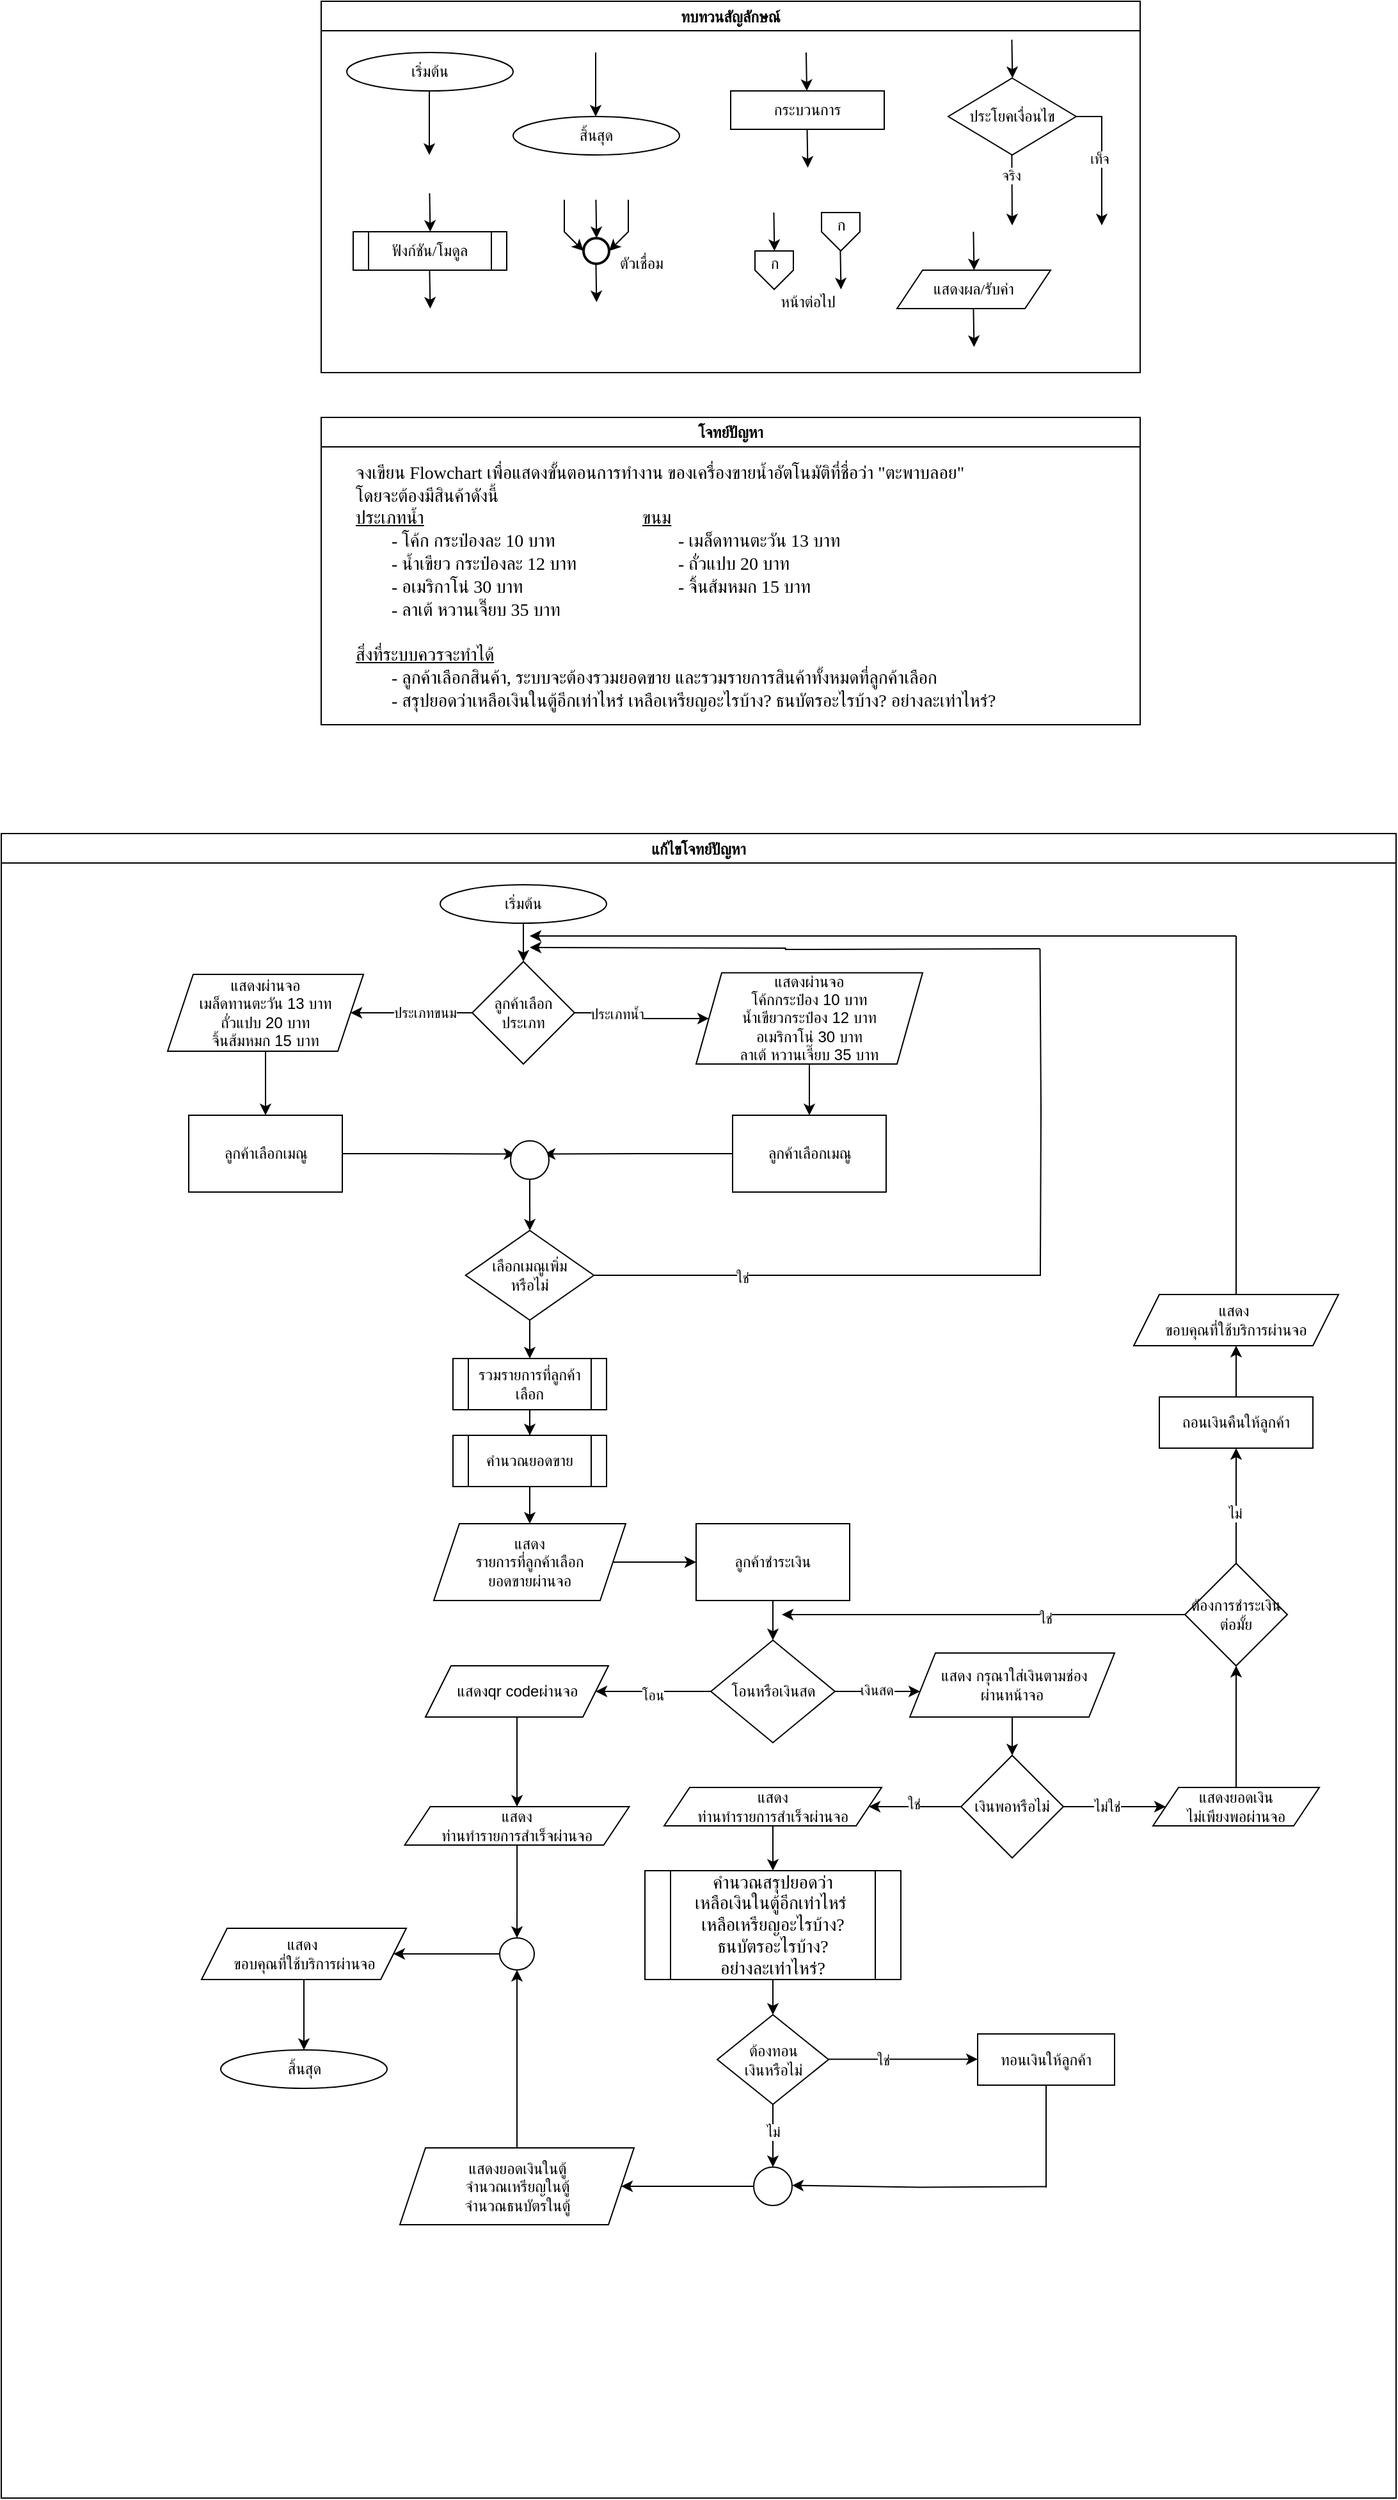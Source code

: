 <mxfile version="28.0.4">
  <diagram id="C5RBs43oDa-KdzZeNtuy" name="Page-1">
    <mxGraphModel dx="2253" dy="743" grid="1" gridSize="10" guides="1" tooltips="1" connect="1" arrows="1" fold="1" page="1" pageScale="1" pageWidth="827" pageHeight="1169" math="0" shadow="0">
      <root>
        <mxCell id="WIyWlLk6GJQsqaUBKTNV-0" />
        <mxCell id="WIyWlLk6GJQsqaUBKTNV-1" parent="WIyWlLk6GJQsqaUBKTNV-0" />
        <mxCell id="M7CGMbNuYNeq0SnUNNgH-6" value="ทบทวนสัญลักษณ์" style="swimlane;fontFamily=Sarabun;fontSource=https%3A%2F%2Ffonts.googleapis.com%2Fcss%3Ffamily%3DSarabun;" parent="WIyWlLk6GJQsqaUBKTNV-1" vertex="1">
          <mxGeometry x="-290" y="20" width="640" height="290" as="geometry" />
        </mxCell>
        <mxCell id="M7CGMbNuYNeq0SnUNNgH-2" value="&lt;font data-font-src=&quot;https://fonts.googleapis.com/css?family=Sarabun&quot; face=&quot;Sarabun&quot;&gt;เริ่มต้น&lt;/font&gt;" style="ellipse;whiteSpace=wrap;html=1;" parent="M7CGMbNuYNeq0SnUNNgH-6" vertex="1">
          <mxGeometry x="20" y="40" width="130" height="30" as="geometry" />
        </mxCell>
        <mxCell id="M7CGMbNuYNeq0SnUNNgH-5" value="" style="endArrow=classic;html=1;rounded=0;" parent="M7CGMbNuYNeq0SnUNNgH-6" edge="1">
          <mxGeometry width="50" height="50" relative="1" as="geometry">
            <mxPoint x="84.5" y="70" as="sourcePoint" />
            <mxPoint x="84.5" y="120" as="targetPoint" />
          </mxGeometry>
        </mxCell>
        <mxCell id="M7CGMbNuYNeq0SnUNNgH-3" value="&lt;font face=&quot;Sarabun&quot;&gt;สิ้นสุด&lt;/font&gt;" style="ellipse;whiteSpace=wrap;html=1;" parent="M7CGMbNuYNeq0SnUNNgH-6" vertex="1">
          <mxGeometry x="150" y="90" width="130" height="30" as="geometry" />
        </mxCell>
        <mxCell id="M7CGMbNuYNeq0SnUNNgH-4" value="" style="endArrow=classic;html=1;rounded=0;" parent="M7CGMbNuYNeq0SnUNNgH-6" edge="1">
          <mxGeometry width="50" height="50" relative="1" as="geometry">
            <mxPoint x="214.5" y="40" as="sourcePoint" />
            <mxPoint x="214.5" y="90" as="targetPoint" />
          </mxGeometry>
        </mxCell>
        <mxCell id="mvioNwK95yMqdUQ73LqQ-0" value="กระบวนการ" style="rounded=0;whiteSpace=wrap;html=1;fontFamily=Sarabun;fontSource=https%3A%2F%2Ffonts.googleapis.com%2Fcss%3Ffamily%3DSarabun;" parent="M7CGMbNuYNeq0SnUNNgH-6" vertex="1">
          <mxGeometry x="320" y="70" width="120" height="30" as="geometry" />
        </mxCell>
        <mxCell id="mvioNwK95yMqdUQ73LqQ-1" value="" style="endArrow=classic;html=1;rounded=0;" parent="M7CGMbNuYNeq0SnUNNgH-6" edge="1">
          <mxGeometry width="50" height="50" relative="1" as="geometry">
            <mxPoint x="379" y="40" as="sourcePoint" />
            <mxPoint x="379.5" y="70" as="targetPoint" />
          </mxGeometry>
        </mxCell>
        <mxCell id="mvioNwK95yMqdUQ73LqQ-2" value="" style="endArrow=classic;html=1;rounded=0;" parent="M7CGMbNuYNeq0SnUNNgH-6" edge="1">
          <mxGeometry width="50" height="50" relative="1" as="geometry">
            <mxPoint x="379.75" y="100" as="sourcePoint" />
            <mxPoint x="380.25" y="130" as="targetPoint" />
          </mxGeometry>
        </mxCell>
        <mxCell id="mvioNwK95yMqdUQ73LqQ-3" value="ประโยคเงื่อนไข" style="rhombus;whiteSpace=wrap;html=1;fontFamily=Sarabun;fontSource=https%3A%2F%2Ffonts.googleapis.com%2Fcss%3Ffamily%3DSarabun;" parent="M7CGMbNuYNeq0SnUNNgH-6" vertex="1">
          <mxGeometry x="490" y="60" width="100" height="60" as="geometry" />
        </mxCell>
        <mxCell id="mvioNwK95yMqdUQ73LqQ-4" value="" style="endArrow=classic;html=1;rounded=0;" parent="M7CGMbNuYNeq0SnUNNgH-6" edge="1">
          <mxGeometry width="50" height="50" relative="1" as="geometry">
            <mxPoint x="539.71" y="30" as="sourcePoint" />
            <mxPoint x="540.21" y="60" as="targetPoint" />
          </mxGeometry>
        </mxCell>
        <mxCell id="mvioNwK95yMqdUQ73LqQ-5" value="" style="endArrow=classic;html=1;rounded=0;" parent="M7CGMbNuYNeq0SnUNNgH-6" edge="1">
          <mxGeometry width="50" height="50" relative="1" as="geometry">
            <mxPoint x="539.71" y="120" as="sourcePoint" />
            <mxPoint x="540" y="175" as="targetPoint" />
          </mxGeometry>
        </mxCell>
        <mxCell id="mvioNwK95yMqdUQ73LqQ-7" value="จริง" style="edgeLabel;html=1;align=center;verticalAlign=middle;resizable=0;points=[];fontFamily=Sarabun;fontSource=https%3A%2F%2Ffonts.googleapis.com%2Fcss%3Ffamily%3DSarabun;" parent="mvioNwK95yMqdUQ73LqQ-5" vertex="1" connectable="0">
          <mxGeometry x="-0.414" y="-1" relative="1" as="geometry">
            <mxPoint as="offset" />
          </mxGeometry>
        </mxCell>
        <mxCell id="mvioNwK95yMqdUQ73LqQ-6" value="" style="endArrow=classic;html=1;rounded=0;exitX=1;exitY=0.5;exitDx=0;exitDy=0;" parent="M7CGMbNuYNeq0SnUNNgH-6" source="mvioNwK95yMqdUQ73LqQ-3" edge="1">
          <mxGeometry width="50" height="50" relative="1" as="geometry">
            <mxPoint x="620" y="95" as="sourcePoint" />
            <mxPoint x="610" y="175" as="targetPoint" />
            <Array as="points">
              <mxPoint x="610" y="90" />
            </Array>
          </mxGeometry>
        </mxCell>
        <mxCell id="mvioNwK95yMqdUQ73LqQ-8" value="&lt;font data-font-src=&quot;https://fonts.googleapis.com/css?family=Sarabun&quot; face=&quot;Sarabun&quot;&gt;เท็จ&lt;/font&gt;" style="edgeLabel;html=1;align=center;verticalAlign=middle;resizable=0;points=[];" parent="mvioNwK95yMqdUQ73LqQ-6" vertex="1" connectable="0">
          <mxGeometry x="-0.002" y="-2" relative="1" as="geometry">
            <mxPoint as="offset" />
          </mxGeometry>
        </mxCell>
        <mxCell id="mvioNwK95yMqdUQ73LqQ-9" value="&lt;font data-font-src=&quot;https://fonts.googleapis.com/css?family=Sarabun&quot; face=&quot;Sarabun&quot;&gt;ฟังก์ชัน/โมดูล&lt;/font&gt;" style="shape=process;whiteSpace=wrap;html=1;backgroundOutline=1;" parent="M7CGMbNuYNeq0SnUNNgH-6" vertex="1">
          <mxGeometry x="25" y="180" width="120" height="30" as="geometry" />
        </mxCell>
        <mxCell id="mvioNwK95yMqdUQ73LqQ-11" value="" style="endArrow=classic;html=1;rounded=0;" parent="M7CGMbNuYNeq0SnUNNgH-6" edge="1">
          <mxGeometry width="50" height="50" relative="1" as="geometry">
            <mxPoint x="84.71" y="150" as="sourcePoint" />
            <mxPoint x="85.21" y="180" as="targetPoint" />
          </mxGeometry>
        </mxCell>
        <mxCell id="mvioNwK95yMqdUQ73LqQ-12" value="" style="endArrow=classic;html=1;rounded=0;" parent="M7CGMbNuYNeq0SnUNNgH-6" edge="1">
          <mxGeometry width="50" height="50" relative="1" as="geometry">
            <mxPoint x="84.71" y="210" as="sourcePoint" />
            <mxPoint x="85.21" y="240" as="targetPoint" />
          </mxGeometry>
        </mxCell>
        <mxCell id="mvioNwK95yMqdUQ73LqQ-13" value="" style="strokeWidth=2;html=1;shape=mxgraph.flowchart.start_2;whiteSpace=wrap;" parent="M7CGMbNuYNeq0SnUNNgH-6" vertex="1">
          <mxGeometry x="205" y="185" width="20" height="20" as="geometry" />
        </mxCell>
        <mxCell id="mvioNwK95yMqdUQ73LqQ-16" value="" style="endArrow=classic;html=1;rounded=0;" parent="M7CGMbNuYNeq0SnUNNgH-6" edge="1">
          <mxGeometry width="50" height="50" relative="1" as="geometry">
            <mxPoint x="214.71" y="155" as="sourcePoint" />
            <mxPoint x="215.21" y="185" as="targetPoint" />
          </mxGeometry>
        </mxCell>
        <mxCell id="mvioNwK95yMqdUQ73LqQ-17" value="" style="endArrow=classic;html=1;rounded=0;entryX=0;entryY=0.5;entryDx=0;entryDy=0;entryPerimeter=0;" parent="M7CGMbNuYNeq0SnUNNgH-6" target="mvioNwK95yMqdUQ73LqQ-13" edge="1">
          <mxGeometry width="50" height="50" relative="1" as="geometry">
            <mxPoint x="190.0" y="155" as="sourcePoint" />
            <mxPoint x="190.5" y="185" as="targetPoint" />
            <Array as="points">
              <mxPoint x="190" y="180" />
            </Array>
          </mxGeometry>
        </mxCell>
        <mxCell id="mvioNwK95yMqdUQ73LqQ-18" value="" style="endArrow=classic;html=1;rounded=0;entryX=1;entryY=0.5;entryDx=0;entryDy=0;entryPerimeter=0;" parent="M7CGMbNuYNeq0SnUNNgH-6" target="mvioNwK95yMqdUQ73LqQ-13" edge="1">
          <mxGeometry width="50" height="50" relative="1" as="geometry">
            <mxPoint x="240.0" y="155" as="sourcePoint" />
            <mxPoint x="240.5" y="185" as="targetPoint" />
            <Array as="points">
              <mxPoint x="240" y="180" />
            </Array>
          </mxGeometry>
        </mxCell>
        <mxCell id="mvioNwK95yMqdUQ73LqQ-19" value="" style="endArrow=classic;html=1;rounded=0;" parent="M7CGMbNuYNeq0SnUNNgH-6" edge="1">
          <mxGeometry width="50" height="50" relative="1" as="geometry">
            <mxPoint x="214.71" y="205" as="sourcePoint" />
            <mxPoint x="215.21" y="235" as="targetPoint" />
          </mxGeometry>
        </mxCell>
        <mxCell id="mvioNwK95yMqdUQ73LqQ-20" value="&lt;font data-font-src=&quot;https://fonts.googleapis.com/css?family=Sarabun&quot; face=&quot;Sarabun&quot;&gt;ตัวเชื่อม&lt;/font&gt;" style="text;html=1;align=center;verticalAlign=middle;resizable=0;points=[];autosize=1;strokeColor=none;fillColor=none;" parent="M7CGMbNuYNeq0SnUNNgH-6" vertex="1">
          <mxGeometry x="220" y="190" width="60" height="30" as="geometry" />
        </mxCell>
        <mxCell id="mvioNwK95yMqdUQ73LqQ-25" value="" style="endArrow=classic;html=1;rounded=0;" parent="M7CGMbNuYNeq0SnUNNgH-6" edge="1">
          <mxGeometry width="50" height="50" relative="1" as="geometry">
            <mxPoint x="353.71" y="165" as="sourcePoint" />
            <mxPoint x="354.21" y="195" as="targetPoint" />
          </mxGeometry>
        </mxCell>
        <mxCell id="mvioNwK95yMqdUQ73LqQ-21" value="" style="verticalLabelPosition=bottom;verticalAlign=top;html=1;shape=offPageConnector;rounded=0;size=0.5;" parent="M7CGMbNuYNeq0SnUNNgH-6" vertex="1">
          <mxGeometry x="339" y="195" width="30" height="30" as="geometry" />
        </mxCell>
        <mxCell id="mvioNwK95yMqdUQ73LqQ-26" value="" style="endArrow=classic;html=1;rounded=0;" parent="M7CGMbNuYNeq0SnUNNgH-6" edge="1">
          <mxGeometry width="50" height="50" relative="1" as="geometry">
            <mxPoint x="405.71" y="195" as="sourcePoint" />
            <mxPoint x="406.21" y="225" as="targetPoint" />
          </mxGeometry>
        </mxCell>
        <mxCell id="mvioNwK95yMqdUQ73LqQ-27" value="" style="verticalLabelPosition=bottom;verticalAlign=top;html=1;shape=offPageConnector;rounded=0;size=0.5;" parent="M7CGMbNuYNeq0SnUNNgH-6" vertex="1">
          <mxGeometry x="391" y="165" width="30" height="30" as="geometry" />
        </mxCell>
        <mxCell id="mvioNwK95yMqdUQ73LqQ-28" value="หน้าต่อไป" style="text;html=1;align=center;verticalAlign=middle;resizable=0;points=[];autosize=1;strokeColor=none;fillColor=none;fontFamily=Sarabun;fontSource=https%3A%2F%2Ffonts.googleapis.com%2Fcss%3Ffamily%3DSarabun;" parent="M7CGMbNuYNeq0SnUNNgH-6" vertex="1">
          <mxGeometry x="345" y="220" width="70" height="30" as="geometry" />
        </mxCell>
        <mxCell id="mvioNwK95yMqdUQ73LqQ-29" value="ก" style="text;html=1;align=center;verticalAlign=middle;resizable=0;points=[];autosize=1;strokeColor=none;fillColor=none;fontFamily=Sarabun;fontSource=https%3A%2F%2Ffonts.googleapis.com%2Fcss%3Ffamily%3DSarabun;" parent="M7CGMbNuYNeq0SnUNNgH-6" vertex="1">
          <mxGeometry x="339" y="190" width="30" height="30" as="geometry" />
        </mxCell>
        <mxCell id="mvioNwK95yMqdUQ73LqQ-30" value="ก" style="text;html=1;align=center;verticalAlign=middle;resizable=0;points=[];autosize=1;strokeColor=none;fillColor=none;fontFamily=Sarabun;fontSource=https%3A%2F%2Ffonts.googleapis.com%2Fcss%3Ffamily%3DSarabun;" parent="M7CGMbNuYNeq0SnUNNgH-6" vertex="1">
          <mxGeometry x="391" y="160" width="30" height="30" as="geometry" />
        </mxCell>
        <mxCell id="mvioNwK95yMqdUQ73LqQ-32" value="แสดงผล/รับค่า" style="shape=parallelogram;perimeter=parallelogramPerimeter;whiteSpace=wrap;html=1;fixedSize=1;fontFamily=Sarabun;fontSource=https%3A%2F%2Ffonts.googleapis.com%2Fcss%3Ffamily%3DSarabun;" parent="M7CGMbNuYNeq0SnUNNgH-6" vertex="1">
          <mxGeometry x="450" y="210" width="120" height="30" as="geometry" />
        </mxCell>
        <mxCell id="mvioNwK95yMqdUQ73LqQ-33" value="" style="endArrow=classic;html=1;rounded=0;" parent="M7CGMbNuYNeq0SnUNNgH-6" edge="1">
          <mxGeometry width="50" height="50" relative="1" as="geometry">
            <mxPoint x="509.71" y="180" as="sourcePoint" />
            <mxPoint x="510.21" y="210" as="targetPoint" />
          </mxGeometry>
        </mxCell>
        <mxCell id="mvioNwK95yMqdUQ73LqQ-34" value="" style="endArrow=classic;html=1;rounded=0;" parent="M7CGMbNuYNeq0SnUNNgH-6" edge="1">
          <mxGeometry width="50" height="50" relative="1" as="geometry">
            <mxPoint x="509.71" y="240" as="sourcePoint" />
            <mxPoint x="510.21" y="270" as="targetPoint" />
          </mxGeometry>
        </mxCell>
        <mxCell id="mvioNwK95yMqdUQ73LqQ-36" value="แก้ไขโจทย์ปัญหา" style="swimlane;fontFamily=Sarabun;fontSource=https%3A%2F%2Ffonts.googleapis.com%2Fcss%3Ffamily%3DSarabun;" parent="WIyWlLk6GJQsqaUBKTNV-1" vertex="1">
          <mxGeometry x="-540" y="670" width="1090" height="1300" as="geometry" />
        </mxCell>
        <mxCell id="UJ6s-hCD_BKclAp5QwTZ-1" value="" style="edgeStyle=orthogonalEdgeStyle;rounded=0;orthogonalLoop=1;jettySize=auto;html=1;" parent="mvioNwK95yMqdUQ73LqQ-36" source="mvioNwK95yMqdUQ73LqQ-35" target="UJ6s-hCD_BKclAp5QwTZ-0" edge="1">
          <mxGeometry relative="1" as="geometry" />
        </mxCell>
        <mxCell id="mvioNwK95yMqdUQ73LqQ-35" value="&lt;font data-font-src=&quot;https://fonts.googleapis.com/css?family=Sarabun&quot; face=&quot;Sarabun&quot;&gt;เริ่มต้น&lt;/font&gt;" style="ellipse;whiteSpace=wrap;html=1;" parent="mvioNwK95yMqdUQ73LqQ-36" vertex="1">
          <mxGeometry x="343" y="40" width="130" height="30" as="geometry" />
        </mxCell>
        <mxCell id="mvioNwK95yMqdUQ73LqQ-69" value="&lt;font face=&quot;Sarabun&quot;&gt;สิ้นสุด&lt;/font&gt;" style="ellipse;whiteSpace=wrap;html=1;" parent="mvioNwK95yMqdUQ73LqQ-36" vertex="1">
          <mxGeometry x="171.5" y="950" width="130" height="30" as="geometry" />
        </mxCell>
        <mxCell id="UJ6s-hCD_BKclAp5QwTZ-3" value="" style="edgeStyle=orthogonalEdgeStyle;rounded=0;orthogonalLoop=1;jettySize=auto;html=1;" parent="mvioNwK95yMqdUQ73LqQ-36" source="UJ6s-hCD_BKclAp5QwTZ-0" target="UJ6s-hCD_BKclAp5QwTZ-2" edge="1">
          <mxGeometry relative="1" as="geometry" />
        </mxCell>
        <mxCell id="UJ6s-hCD_BKclAp5QwTZ-10" value="ประเภทน้ำ" style="edgeLabel;html=1;align=center;verticalAlign=middle;resizable=0;points=[];" parent="UJ6s-hCD_BKclAp5QwTZ-3" vertex="1" connectable="0">
          <mxGeometry x="-0.395" y="-1" relative="1" as="geometry">
            <mxPoint as="offset" />
          </mxGeometry>
        </mxCell>
        <mxCell id="UJ6s-hCD_BKclAp5QwTZ-8" value="" style="edgeStyle=orthogonalEdgeStyle;rounded=0;orthogonalLoop=1;jettySize=auto;html=1;" parent="mvioNwK95yMqdUQ73LqQ-36" source="UJ6s-hCD_BKclAp5QwTZ-0" target="UJ6s-hCD_BKclAp5QwTZ-7" edge="1">
          <mxGeometry relative="1" as="geometry" />
        </mxCell>
        <mxCell id="UJ6s-hCD_BKclAp5QwTZ-9" value="ประเภทขนม" style="edgeLabel;html=1;align=center;verticalAlign=middle;resizable=0;points=[];" parent="UJ6s-hCD_BKclAp5QwTZ-8" vertex="1" connectable="0">
          <mxGeometry x="-0.215" relative="1" as="geometry">
            <mxPoint as="offset" />
          </mxGeometry>
        </mxCell>
        <mxCell id="UJ6s-hCD_BKclAp5QwTZ-0" value="ลูกค้าเลือก&lt;div&gt;ประเภท&lt;/div&gt;" style="rhombus;whiteSpace=wrap;html=1;" parent="mvioNwK95yMqdUQ73LqQ-36" vertex="1">
          <mxGeometry x="368" y="100" width="80" height="80" as="geometry" />
        </mxCell>
        <mxCell id="UJ6s-hCD_BKclAp5QwTZ-36" value="" style="edgeStyle=orthogonalEdgeStyle;rounded=0;orthogonalLoop=1;jettySize=auto;html=1;" parent="mvioNwK95yMqdUQ73LqQ-36" source="UJ6s-hCD_BKclAp5QwTZ-2" target="UJ6s-hCD_BKclAp5QwTZ-35" edge="1">
          <mxGeometry relative="1" as="geometry" />
        </mxCell>
        <mxCell id="UJ6s-hCD_BKclAp5QwTZ-2" value="แสดงผ่านจอ&lt;div&gt;โค้กกระป๋อง 10 บาท&lt;/div&gt;&lt;div&gt;น้ำเขียวกระป๋อง 12 บาท&lt;/div&gt;&lt;div&gt;อเมริกาโน่ 30 บาท&lt;/div&gt;&lt;div&gt;ลาเต้ หวานเจี๊ยบ 35 บาท&lt;/div&gt;" style="shape=parallelogram;perimeter=parallelogramPerimeter;whiteSpace=wrap;html=1;fixedSize=1;" parent="mvioNwK95yMqdUQ73LqQ-36" vertex="1">
          <mxGeometry x="543" y="108.75" width="177" height="71.25" as="geometry" />
        </mxCell>
        <mxCell id="UJ6s-hCD_BKclAp5QwTZ-34" value="" style="edgeStyle=orthogonalEdgeStyle;rounded=0;orthogonalLoop=1;jettySize=auto;html=1;" parent="mvioNwK95yMqdUQ73LqQ-36" source="UJ6s-hCD_BKclAp5QwTZ-7" target="UJ6s-hCD_BKclAp5QwTZ-33" edge="1">
          <mxGeometry relative="1" as="geometry" />
        </mxCell>
        <mxCell id="UJ6s-hCD_BKclAp5QwTZ-7" value="แสดงผ่านจอ&lt;div&gt;เมล็ดทานตะวัน 13 บาท&lt;/div&gt;&lt;div&gt;ถั่วแปบ 20 บาท&lt;/div&gt;&lt;div&gt;จิ้นส้มหมก 15 บาท&lt;/div&gt;" style="shape=parallelogram;perimeter=parallelogramPerimeter;whiteSpace=wrap;html=1;fixedSize=1;" parent="mvioNwK95yMqdUQ73LqQ-36" vertex="1">
          <mxGeometry x="130" y="110" width="153" height="60" as="geometry" />
        </mxCell>
        <mxCell id="UJ6s-hCD_BKclAp5QwTZ-95" value="" style="edgeStyle=orthogonalEdgeStyle;rounded=0;orthogonalLoop=1;jettySize=auto;html=1;entryX=0.123;entryY=0.344;entryDx=0;entryDy=0;entryPerimeter=0;" parent="mvioNwK95yMqdUQ73LqQ-36" source="UJ6s-hCD_BKclAp5QwTZ-33" target="UJ6s-hCD_BKclAp5QwTZ-59" edge="1">
          <mxGeometry relative="1" as="geometry">
            <mxPoint x="406.5" y="250" as="targetPoint" />
          </mxGeometry>
        </mxCell>
        <mxCell id="UJ6s-hCD_BKclAp5QwTZ-33" value="ลูกค้าเลือกเมณู" style="whiteSpace=wrap;html=1;" parent="mvioNwK95yMqdUQ73LqQ-36" vertex="1">
          <mxGeometry x="146.5" y="220" width="120" height="60" as="geometry" />
        </mxCell>
        <mxCell id="UJ6s-hCD_BKclAp5QwTZ-93" value="" style="edgeStyle=orthogonalEdgeStyle;rounded=0;orthogonalLoop=1;jettySize=auto;html=1;entryX=0.867;entryY=0.344;entryDx=0;entryDy=0;entryPerimeter=0;" parent="mvioNwK95yMqdUQ73LqQ-36" source="UJ6s-hCD_BKclAp5QwTZ-35" target="UJ6s-hCD_BKclAp5QwTZ-59" edge="1">
          <mxGeometry relative="1" as="geometry">
            <mxPoint x="431.5" y="250.005" as="targetPoint" />
          </mxGeometry>
        </mxCell>
        <mxCell id="UJ6s-hCD_BKclAp5QwTZ-35" value="ลูกค้าเลือกเมณู" style="whiteSpace=wrap;html=1;" parent="mvioNwK95yMqdUQ73LqQ-36" vertex="1">
          <mxGeometry x="571.5" y="220.005" width="120" height="60" as="geometry" />
        </mxCell>
        <mxCell id="UJ6s-hCD_BKclAp5QwTZ-49" value="" style="edgeStyle=orthogonalEdgeStyle;rounded=0;orthogonalLoop=1;jettySize=auto;html=1;endArrow=none;endFill=0;" parent="mvioNwK95yMqdUQ73LqQ-36" source="UJ6s-hCD_BKclAp5QwTZ-47" edge="1">
          <mxGeometry relative="1" as="geometry">
            <mxPoint x="812" y="330" as="targetPoint" />
            <Array as="points">
              <mxPoint x="812" y="345" />
            </Array>
          </mxGeometry>
        </mxCell>
        <mxCell id="UJ6s-hCD_BKclAp5QwTZ-64" value="ใช่" style="edgeLabel;html=1;align=center;verticalAlign=middle;resizable=0;points=[];" parent="UJ6s-hCD_BKclAp5QwTZ-49" vertex="1" connectable="0">
          <mxGeometry x="-0.362" y="-2" relative="1" as="geometry">
            <mxPoint as="offset" />
          </mxGeometry>
        </mxCell>
        <mxCell id="UJ6s-hCD_BKclAp5QwTZ-47" value="เลือกเมณูเพิ่ม&lt;div&gt;หรือไม่&lt;/div&gt;" style="rhombus;whiteSpace=wrap;html=1;" parent="mvioNwK95yMqdUQ73LqQ-36" vertex="1">
          <mxGeometry x="362.87" y="310" width="100.25" height="70" as="geometry" />
        </mxCell>
        <mxCell id="UJ6s-hCD_BKclAp5QwTZ-51" value="" style="edgeStyle=orthogonalEdgeStyle;rounded=0;orthogonalLoop=1;jettySize=auto;html=1;endArrow=none;endFill=0;" parent="mvioNwK95yMqdUQ73LqQ-36" edge="1">
          <mxGeometry relative="1" as="geometry">
            <mxPoint x="812" y="340" as="sourcePoint" />
            <mxPoint x="811.745" y="90" as="targetPoint" />
          </mxGeometry>
        </mxCell>
        <mxCell id="UJ6s-hCD_BKclAp5QwTZ-52" value="" style="edgeStyle=orthogonalEdgeStyle;rounded=0;orthogonalLoop=1;jettySize=auto;html=1;" parent="mvioNwK95yMqdUQ73LqQ-36" edge="1">
          <mxGeometry relative="1" as="geometry">
            <mxPoint x="811.745" y="90" as="sourcePoint" />
            <mxPoint x="413" y="89" as="targetPoint" />
          </mxGeometry>
        </mxCell>
        <mxCell id="UJ6s-hCD_BKclAp5QwTZ-96" value="" style="edgeStyle=orthogonalEdgeStyle;rounded=0;orthogonalLoop=1;jettySize=auto;html=1;" parent="mvioNwK95yMqdUQ73LqQ-36" source="UJ6s-hCD_BKclAp5QwTZ-59" target="UJ6s-hCD_BKclAp5QwTZ-47" edge="1">
          <mxGeometry relative="1" as="geometry" />
        </mxCell>
        <mxCell id="UJ6s-hCD_BKclAp5QwTZ-59" value="" style="ellipse;whiteSpace=wrap;html=1;aspect=fixed;" parent="mvioNwK95yMqdUQ73LqQ-36" vertex="1">
          <mxGeometry x="398" y="240" width="30" height="30" as="geometry" />
        </mxCell>
        <mxCell id="UJ6s-hCD_BKclAp5QwTZ-66" value="" style="edgeStyle=orthogonalEdgeStyle;rounded=0;orthogonalLoop=1;jettySize=auto;html=1;" parent="mvioNwK95yMqdUQ73LqQ-36" source="UJ6s-hCD_BKclAp5QwTZ-62" target="UJ6s-hCD_BKclAp5QwTZ-65" edge="1">
          <mxGeometry relative="1" as="geometry" />
        </mxCell>
        <mxCell id="UJ6s-hCD_BKclAp5QwTZ-62" value="รวมรายการที่ลูกค้าเลือก" style="shape=process;whiteSpace=wrap;html=1;backgroundOutline=1;" parent="mvioNwK95yMqdUQ73LqQ-36" vertex="1">
          <mxGeometry x="352.99" y="410" width="120" height="40" as="geometry" />
        </mxCell>
        <mxCell id="UJ6s-hCD_BKclAp5QwTZ-68" value="" style="edgeStyle=orthogonalEdgeStyle;rounded=0;orthogonalLoop=1;jettySize=auto;html=1;" parent="mvioNwK95yMqdUQ73LqQ-36" source="UJ6s-hCD_BKclAp5QwTZ-65" target="UJ6s-hCD_BKclAp5QwTZ-67" edge="1">
          <mxGeometry relative="1" as="geometry" />
        </mxCell>
        <mxCell id="UJ6s-hCD_BKclAp5QwTZ-65" value="คำนวณยอดขาย" style="shape=process;whiteSpace=wrap;html=1;backgroundOutline=1;" parent="mvioNwK95yMqdUQ73LqQ-36" vertex="1">
          <mxGeometry x="353" y="470" width="120" height="40" as="geometry" />
        </mxCell>
        <mxCell id="UJ6s-hCD_BKclAp5QwTZ-74" value="" style="edgeStyle=orthogonalEdgeStyle;rounded=0;orthogonalLoop=1;jettySize=auto;html=1;" parent="mvioNwK95yMqdUQ73LqQ-36" source="UJ6s-hCD_BKclAp5QwTZ-67" target="UJ6s-hCD_BKclAp5QwTZ-73" edge="1">
          <mxGeometry relative="1" as="geometry" />
        </mxCell>
        <mxCell id="UJ6s-hCD_BKclAp5QwTZ-67" value="แสดง&lt;div&gt;รายการที่ลูกค้าเลือก&lt;/div&gt;&lt;div&gt;ยอดขายผ่านจอ&lt;/div&gt;" style="shape=parallelogram;perimeter=parallelogramPerimeter;whiteSpace=wrap;html=1;fixedSize=1;" parent="mvioNwK95yMqdUQ73LqQ-36" vertex="1">
          <mxGeometry x="337.99" y="539" width="150" height="60" as="geometry" />
        </mxCell>
        <mxCell id="UJ6s-hCD_BKclAp5QwTZ-85" value="" style="edgeStyle=orthogonalEdgeStyle;rounded=0;orthogonalLoop=1;jettySize=auto;html=1;" parent="mvioNwK95yMqdUQ73LqQ-36" source="UJ6s-hCD_BKclAp5QwTZ-73" target="UJ6s-hCD_BKclAp5QwTZ-84" edge="1">
          <mxGeometry relative="1" as="geometry" />
        </mxCell>
        <mxCell id="UJ6s-hCD_BKclAp5QwTZ-73" value="ลูกค้าชำระเงิน" style="whiteSpace=wrap;html=1;" parent="mvioNwK95yMqdUQ73LqQ-36" vertex="1">
          <mxGeometry x="543" y="539" width="120" height="60" as="geometry" />
        </mxCell>
        <mxCell id="UJ6s-hCD_BKclAp5QwTZ-104" value="" style="edgeStyle=orthogonalEdgeStyle;rounded=0;orthogonalLoop=1;jettySize=auto;html=1;" parent="mvioNwK95yMqdUQ73LqQ-36" source="UJ6s-hCD_BKclAp5QwTZ-84" target="UJ6s-hCD_BKclAp5QwTZ-103" edge="1">
          <mxGeometry relative="1" as="geometry" />
        </mxCell>
        <mxCell id="UJ6s-hCD_BKclAp5QwTZ-105" value="โอน" style="edgeLabel;html=1;align=center;verticalAlign=middle;resizable=0;points=[];" parent="UJ6s-hCD_BKclAp5QwTZ-104" vertex="1" connectable="0">
          <mxGeometry x="0.016" y="3" relative="1" as="geometry">
            <mxPoint as="offset" />
          </mxGeometry>
        </mxCell>
        <mxCell id="UJ6s-hCD_BKclAp5QwTZ-110" value="" style="edgeStyle=orthogonalEdgeStyle;rounded=0;orthogonalLoop=1;jettySize=auto;html=1;" parent="mvioNwK95yMqdUQ73LqQ-36" source="UJ6s-hCD_BKclAp5QwTZ-84" target="UJ6s-hCD_BKclAp5QwTZ-109" edge="1">
          <mxGeometry relative="1" as="geometry">
            <Array as="points">
              <mxPoint x="680" y="670" />
              <mxPoint x="680" y="670" />
            </Array>
          </mxGeometry>
        </mxCell>
        <mxCell id="UJ6s-hCD_BKclAp5QwTZ-111" value="เงินสด" style="edgeLabel;html=1;align=center;verticalAlign=middle;resizable=0;points=[];" parent="UJ6s-hCD_BKclAp5QwTZ-110" vertex="1" connectable="0">
          <mxGeometry x="-0.031" y="1" relative="1" as="geometry">
            <mxPoint as="offset" />
          </mxGeometry>
        </mxCell>
        <mxCell id="UJ6s-hCD_BKclAp5QwTZ-84" value="โอนหรือเงินสด" style="rhombus;whiteSpace=wrap;html=1;" parent="mvioNwK95yMqdUQ73LqQ-36" vertex="1">
          <mxGeometry x="554.5" y="630" width="97" height="80" as="geometry" />
        </mxCell>
        <mxCell id="UJ6s-hCD_BKclAp5QwTZ-100" value="" style="edgeStyle=orthogonalEdgeStyle;rounded=0;orthogonalLoop=1;jettySize=auto;html=1;exitX=0.5;exitY=0;exitDx=0;exitDy=0;entryX=0.5;entryY=1;entryDx=0;entryDy=0;endArrow=none;endFill=0;startArrow=classic;startFill=1;" parent="mvioNwK95yMqdUQ73LqQ-36" source="UJ6s-hCD_BKclAp5QwTZ-62" target="UJ6s-hCD_BKclAp5QwTZ-47" edge="1">
          <mxGeometry relative="1" as="geometry">
            <mxPoint x="420" y="300" as="sourcePoint" />
            <mxPoint x="420" y="340" as="targetPoint" />
          </mxGeometry>
        </mxCell>
        <mxCell id="UJ6s-hCD_BKclAp5QwTZ-107" value="" style="edgeStyle=orthogonalEdgeStyle;rounded=0;orthogonalLoop=1;jettySize=auto;html=1;" parent="mvioNwK95yMqdUQ73LqQ-36" source="UJ6s-hCD_BKclAp5QwTZ-103" target="UJ6s-hCD_BKclAp5QwTZ-106" edge="1">
          <mxGeometry relative="1" as="geometry" />
        </mxCell>
        <mxCell id="UJ6s-hCD_BKclAp5QwTZ-103" value="แสดงqr codeผ่านจอ" style="shape=parallelogram;perimeter=parallelogramPerimeter;whiteSpace=wrap;html=1;fixedSize=1;" parent="mvioNwK95yMqdUQ73LqQ-36" vertex="1">
          <mxGeometry x="331.5" y="650" width="143" height="40" as="geometry" />
        </mxCell>
        <mxCell id="UJ6s-hCD_BKclAp5QwTZ-149" value="" style="edgeStyle=orthogonalEdgeStyle;rounded=0;orthogonalLoop=1;jettySize=auto;html=1;" parent="mvioNwK95yMqdUQ73LqQ-36" source="UJ6s-hCD_BKclAp5QwTZ-106" target="UJ6s-hCD_BKclAp5QwTZ-148" edge="1">
          <mxGeometry relative="1" as="geometry" />
        </mxCell>
        <mxCell id="UJ6s-hCD_BKclAp5QwTZ-106" value="แสดง&lt;div&gt;&lt;span style=&quot;background-color: transparent; color: light-dark(rgb(0, 0, 0), rgb(255, 255, 255));&quot;&gt;ท่านทำรายการสำเร็จ&lt;/span&gt;&lt;span style=&quot;background-color: transparent; color: light-dark(rgb(0, 0, 0), rgb(255, 255, 255));&quot;&gt;ผ่านจอ&lt;/span&gt;&lt;/div&gt;" style="shape=parallelogram;perimeter=parallelogramPerimeter;whiteSpace=wrap;html=1;fixedSize=1;" parent="mvioNwK95yMqdUQ73LqQ-36" vertex="1">
          <mxGeometry x="315.25" y="760" width="175.5" height="30" as="geometry" />
        </mxCell>
        <mxCell id="UJ6s-hCD_BKclAp5QwTZ-116" value="" style="edgeStyle=orthogonalEdgeStyle;rounded=0;orthogonalLoop=1;jettySize=auto;html=1;" parent="mvioNwK95yMqdUQ73LqQ-36" source="UJ6s-hCD_BKclAp5QwTZ-109" target="UJ6s-hCD_BKclAp5QwTZ-115" edge="1">
          <mxGeometry relative="1" as="geometry" />
        </mxCell>
        <mxCell id="UJ6s-hCD_BKclAp5QwTZ-109" value="&amp;nbsp;แสดง กรุณาใส่เงินตามช่อง&lt;div&gt;ผ่านหน้าจอ&lt;/div&gt;" style="shape=parallelogram;perimeter=parallelogramPerimeter;whiteSpace=wrap;html=1;fixedSize=1;" parent="mvioNwK95yMqdUQ73LqQ-36" vertex="1">
          <mxGeometry x="710" y="640" width="160" height="50" as="geometry" />
        </mxCell>
        <mxCell id="UJ6s-hCD_BKclAp5QwTZ-120" value="" style="edgeStyle=orthogonalEdgeStyle;rounded=0;orthogonalLoop=1;jettySize=auto;html=1;" parent="mvioNwK95yMqdUQ73LqQ-36" source="UJ6s-hCD_BKclAp5QwTZ-115" target="UJ6s-hCD_BKclAp5QwTZ-119" edge="1">
          <mxGeometry relative="1" as="geometry" />
        </mxCell>
        <mxCell id="UJ6s-hCD_BKclAp5QwTZ-126" value="ใช่" style="edgeLabel;html=1;align=center;verticalAlign=middle;resizable=0;points=[];" parent="UJ6s-hCD_BKclAp5QwTZ-120" vertex="1" connectable="0">
          <mxGeometry x="0.037" y="-2" relative="1" as="geometry">
            <mxPoint as="offset" />
          </mxGeometry>
        </mxCell>
        <mxCell id="UJ6s-hCD_BKclAp5QwTZ-125" value="" style="edgeStyle=orthogonalEdgeStyle;rounded=0;orthogonalLoop=1;jettySize=auto;html=1;" parent="mvioNwK95yMqdUQ73LqQ-36" source="UJ6s-hCD_BKclAp5QwTZ-115" target="UJ6s-hCD_BKclAp5QwTZ-124" edge="1">
          <mxGeometry relative="1" as="geometry" />
        </mxCell>
        <mxCell id="UJ6s-hCD_BKclAp5QwTZ-127" value="ไม่ใช่" style="edgeLabel;html=1;align=center;verticalAlign=middle;resizable=0;points=[];" parent="UJ6s-hCD_BKclAp5QwTZ-125" vertex="1" connectable="0">
          <mxGeometry x="-0.156" relative="1" as="geometry">
            <mxPoint as="offset" />
          </mxGeometry>
        </mxCell>
        <mxCell id="UJ6s-hCD_BKclAp5QwTZ-115" value="เงินพอหรือไม่" style="rhombus;whiteSpace=wrap;html=1;" parent="mvioNwK95yMqdUQ73LqQ-36" vertex="1">
          <mxGeometry x="750" y="720" width="80" height="80" as="geometry" />
        </mxCell>
        <mxCell id="cj4lwp-CP4Od2FRc1qbq-3" value="" style="edgeStyle=orthogonalEdgeStyle;rounded=0;orthogonalLoop=1;jettySize=auto;html=1;" edge="1" parent="mvioNwK95yMqdUQ73LqQ-36" source="UJ6s-hCD_BKclAp5QwTZ-119" target="cj4lwp-CP4Od2FRc1qbq-0">
          <mxGeometry relative="1" as="geometry" />
        </mxCell>
        <mxCell id="UJ6s-hCD_BKclAp5QwTZ-119" value="แสดง&lt;div&gt;&lt;span style=&quot;background-color: transparent; color: light-dark(rgb(0, 0, 0), rgb(255, 255, 255));&quot;&gt;ท่านทำรายการสำเร็จ&lt;/span&gt;&lt;span style=&quot;background-color: transparent; color: light-dark(rgb(0, 0, 0), rgb(255, 255, 255));&quot;&gt;ผ่านจอ&lt;/span&gt;&lt;/div&gt;" style="shape=parallelogram;perimeter=parallelogramPerimeter;whiteSpace=wrap;html=1;fixedSize=1;" parent="mvioNwK95yMqdUQ73LqQ-36" vertex="1">
          <mxGeometry x="518" y="745" width="170" height="30" as="geometry" />
        </mxCell>
        <mxCell id="UJ6s-hCD_BKclAp5QwTZ-130" value="" style="edgeStyle=orthogonalEdgeStyle;rounded=0;orthogonalLoop=1;jettySize=auto;html=1;" parent="mvioNwK95yMqdUQ73LqQ-36" source="UJ6s-hCD_BKclAp5QwTZ-124" target="UJ6s-hCD_BKclAp5QwTZ-129" edge="1">
          <mxGeometry relative="1" as="geometry" />
        </mxCell>
        <mxCell id="UJ6s-hCD_BKclAp5QwTZ-124" value="แสดงยอดเงิน&lt;div&gt;ไม่เพียงพอผ่านจอ&lt;/div&gt;" style="shape=parallelogram;perimeter=parallelogramPerimeter;whiteSpace=wrap;html=1;fixedSize=1;" parent="mvioNwK95yMqdUQ73LqQ-36" vertex="1">
          <mxGeometry x="900" y="745" width="130" height="30" as="geometry" />
        </mxCell>
        <mxCell id="UJ6s-hCD_BKclAp5QwTZ-136" value="" style="edgeStyle=orthogonalEdgeStyle;rounded=0;orthogonalLoop=1;jettySize=auto;html=1;" parent="mvioNwK95yMqdUQ73LqQ-36" source="UJ6s-hCD_BKclAp5QwTZ-129" target="UJ6s-hCD_BKclAp5QwTZ-135" edge="1">
          <mxGeometry relative="1" as="geometry" />
        </mxCell>
        <mxCell id="UJ6s-hCD_BKclAp5QwTZ-137" value="ไม่" style="edgeLabel;html=1;align=center;verticalAlign=middle;resizable=0;points=[];" parent="UJ6s-hCD_BKclAp5QwTZ-136" vertex="1" connectable="0">
          <mxGeometry x="-0.12" y="1" relative="1" as="geometry">
            <mxPoint as="offset" />
          </mxGeometry>
        </mxCell>
        <mxCell id="UJ6s-hCD_BKclAp5QwTZ-144" value="" style="edgeStyle=orthogonalEdgeStyle;rounded=0;orthogonalLoop=1;jettySize=auto;html=1;" parent="mvioNwK95yMqdUQ73LqQ-36" source="UJ6s-hCD_BKclAp5QwTZ-129" edge="1">
          <mxGeometry relative="1" as="geometry">
            <mxPoint x="610" y="610" as="targetPoint" />
          </mxGeometry>
        </mxCell>
        <mxCell id="UJ6s-hCD_BKclAp5QwTZ-145" value="ใช่" style="edgeLabel;html=1;align=center;verticalAlign=middle;resizable=0;points=[];" parent="UJ6s-hCD_BKclAp5QwTZ-144" vertex="1" connectable="0">
          <mxGeometry x="-0.309" y="3" relative="1" as="geometry">
            <mxPoint as="offset" />
          </mxGeometry>
        </mxCell>
        <mxCell id="UJ6s-hCD_BKclAp5QwTZ-129" value="ต้องการชำระเงินต่อมั้ย" style="rhombus;whiteSpace=wrap;html=1;" parent="mvioNwK95yMqdUQ73LqQ-36" vertex="1">
          <mxGeometry x="925" y="570" width="80" height="80" as="geometry" />
        </mxCell>
        <mxCell id="UJ6s-hCD_BKclAp5QwTZ-139" value="" style="edgeStyle=orthogonalEdgeStyle;rounded=0;orthogonalLoop=1;jettySize=auto;html=1;" parent="mvioNwK95yMqdUQ73LqQ-36" source="UJ6s-hCD_BKclAp5QwTZ-135" target="UJ6s-hCD_BKclAp5QwTZ-138" edge="1">
          <mxGeometry relative="1" as="geometry" />
        </mxCell>
        <mxCell id="UJ6s-hCD_BKclAp5QwTZ-135" value="ถอนเงินคืนให้ลูกค้า" style="whiteSpace=wrap;html=1;" parent="mvioNwK95yMqdUQ73LqQ-36" vertex="1">
          <mxGeometry x="905" y="440" width="120" height="40" as="geometry" />
        </mxCell>
        <mxCell id="UJ6s-hCD_BKclAp5QwTZ-141" value="" style="edgeStyle=orthogonalEdgeStyle;rounded=0;orthogonalLoop=1;jettySize=auto;html=1;endArrow=none;endFill=0;" parent="mvioNwK95yMqdUQ73LqQ-36" source="UJ6s-hCD_BKclAp5QwTZ-138" edge="1">
          <mxGeometry relative="1" as="geometry">
            <mxPoint x="965" y="80" as="targetPoint" />
          </mxGeometry>
        </mxCell>
        <mxCell id="UJ6s-hCD_BKclAp5QwTZ-138" value="แสดง&amp;nbsp;&lt;div&gt;ขอบคุณที่ใช้บริการผ่านจอ&lt;/div&gt;" style="shape=parallelogram;perimeter=parallelogramPerimeter;whiteSpace=wrap;html=1;fixedSize=1;" parent="mvioNwK95yMqdUQ73LqQ-36" vertex="1">
          <mxGeometry x="885" y="360" width="160" height="40" as="geometry" />
        </mxCell>
        <mxCell id="UJ6s-hCD_BKclAp5QwTZ-143" value="" style="edgeStyle=orthogonalEdgeStyle;rounded=0;orthogonalLoop=1;jettySize=auto;html=1;" parent="mvioNwK95yMqdUQ73LqQ-36" edge="1">
          <mxGeometry relative="1" as="geometry">
            <mxPoint x="965" y="80" as="sourcePoint" />
            <mxPoint x="412.99" y="80" as="targetPoint" />
          </mxGeometry>
        </mxCell>
        <mxCell id="UJ6s-hCD_BKclAp5QwTZ-154" value="" style="edgeStyle=orthogonalEdgeStyle;rounded=0;orthogonalLoop=1;jettySize=auto;html=1;" parent="mvioNwK95yMqdUQ73LqQ-36" source="UJ6s-hCD_BKclAp5QwTZ-148" target="UJ6s-hCD_BKclAp5QwTZ-153" edge="1">
          <mxGeometry relative="1" as="geometry" />
        </mxCell>
        <mxCell id="UJ6s-hCD_BKclAp5QwTZ-148" value="" style="ellipse;whiteSpace=wrap;html=1;" parent="mvioNwK95yMqdUQ73LqQ-36" vertex="1">
          <mxGeometry x="389.5" y="862.5" width="27" height="25" as="geometry" />
        </mxCell>
        <mxCell id="UJ6s-hCD_BKclAp5QwTZ-155" value="" style="edgeStyle=orthogonalEdgeStyle;rounded=0;orthogonalLoop=1;jettySize=auto;html=1;" parent="mvioNwK95yMqdUQ73LqQ-36" source="UJ6s-hCD_BKclAp5QwTZ-153" target="mvioNwK95yMqdUQ73LqQ-69" edge="1">
          <mxGeometry relative="1" as="geometry" />
        </mxCell>
        <mxCell id="UJ6s-hCD_BKclAp5QwTZ-153" value="แสดง&amp;nbsp;&lt;div&gt;ขอบคุณที่ใช้บริการผ่านจอ&lt;/div&gt;" style="shape=parallelogram;perimeter=parallelogramPerimeter;whiteSpace=wrap;html=1;fixedSize=1;" parent="mvioNwK95yMqdUQ73LqQ-36" vertex="1">
          <mxGeometry x="156.5" y="855" width="160" height="40" as="geometry" />
        </mxCell>
        <mxCell id="UJ6s-hCD_BKclAp5QwTZ-184" value="" style="edgeStyle=orthogonalEdgeStyle;rounded=0;orthogonalLoop=1;jettySize=auto;html=1;entryX=0.5;entryY=1;entryDx=0;entryDy=0;" parent="mvioNwK95yMqdUQ73LqQ-36" source="UJ6s-hCD_BKclAp5QwTZ-157" target="UJ6s-hCD_BKclAp5QwTZ-148" edge="1">
          <mxGeometry relative="1" as="geometry">
            <mxPoint x="403" y="897.5" as="targetPoint" />
          </mxGeometry>
        </mxCell>
        <mxCell id="UJ6s-hCD_BKclAp5QwTZ-157" value="แสดงยอดเงินในตู้&lt;div&gt;จำนวณเหรียญในตู้&lt;/div&gt;&lt;div&gt;จำนวณธนบัตรในตู้&lt;/div&gt;" style="shape=parallelogram;perimeter=parallelogramPerimeter;whiteSpace=wrap;html=1;fixedSize=1;" parent="mvioNwK95yMqdUQ73LqQ-36" vertex="1">
          <mxGeometry x="311.5" y="1026.5" width="183" height="60" as="geometry" />
        </mxCell>
        <mxCell id="UJ6s-hCD_BKclAp5QwTZ-164" value="" style="edgeStyle=orthogonalEdgeStyle;rounded=0;orthogonalLoop=1;jettySize=auto;html=1;" parent="mvioNwK95yMqdUQ73LqQ-36" edge="1">
          <mxGeometry relative="1" as="geometry">
            <mxPoint x="646.5" y="957.3" as="sourcePoint" />
            <mxPoint x="763" y="957.3" as="targetPoint" />
          </mxGeometry>
        </mxCell>
        <mxCell id="UJ6s-hCD_BKclAp5QwTZ-165" value="ใช่" style="edgeLabel;html=1;align=center;verticalAlign=middle;resizable=0;points=[];" parent="UJ6s-hCD_BKclAp5QwTZ-164" vertex="1" connectable="0">
          <mxGeometry x="-0.655" y="-2" relative="1" as="geometry">
            <mxPoint x="22" y="-2" as="offset" />
          </mxGeometry>
        </mxCell>
        <mxCell id="cj4lwp-CP4Od2FRc1qbq-11" value="" style="edgeStyle=orthogonalEdgeStyle;rounded=0;orthogonalLoop=1;jettySize=auto;html=1;" edge="1" parent="mvioNwK95yMqdUQ73LqQ-36" source="UJ6s-hCD_BKclAp5QwTZ-158" target="cj4lwp-CP4Od2FRc1qbq-10">
          <mxGeometry relative="1" as="geometry" />
        </mxCell>
        <mxCell id="cj4lwp-CP4Od2FRc1qbq-18" value="ไม่" style="edgeLabel;html=1;align=center;verticalAlign=middle;resizable=0;points=[];" vertex="1" connectable="0" parent="cj4lwp-CP4Od2FRc1qbq-11">
          <mxGeometry x="-0.163" relative="1" as="geometry">
            <mxPoint y="1" as="offset" />
          </mxGeometry>
        </mxCell>
        <mxCell id="UJ6s-hCD_BKclAp5QwTZ-158" value="ต้องทอน&lt;div&gt;เงินหรือไม่&lt;/div&gt;" style="rhombus;whiteSpace=wrap;html=1;" parent="mvioNwK95yMqdUQ73LqQ-36" vertex="1">
          <mxGeometry x="559.5" y="922.5" width="87" height="70" as="geometry" />
        </mxCell>
        <mxCell id="cj4lwp-CP4Od2FRc1qbq-13" value="" style="edgeStyle=orthogonalEdgeStyle;rounded=0;orthogonalLoop=1;jettySize=auto;html=1;endArrow=none;endFill=0;" edge="1" parent="mvioNwK95yMqdUQ73LqQ-36" source="UJ6s-hCD_BKclAp5QwTZ-163">
          <mxGeometry relative="1" as="geometry">
            <mxPoint x="816.5" y="1057.5" as="targetPoint" />
          </mxGeometry>
        </mxCell>
        <mxCell id="UJ6s-hCD_BKclAp5QwTZ-163" value="ทอนเงินให้ลูกค้า" style="whiteSpace=wrap;html=1;" parent="mvioNwK95yMqdUQ73LqQ-36" vertex="1">
          <mxGeometry x="763" y="937.5" width="107" height="40" as="geometry" />
        </mxCell>
        <mxCell id="cj4lwp-CP4Od2FRc1qbq-4" value="" style="edgeStyle=orthogonalEdgeStyle;rounded=0;orthogonalLoop=1;jettySize=auto;html=1;" edge="1" parent="mvioNwK95yMqdUQ73LqQ-36" source="cj4lwp-CP4Od2FRc1qbq-0" target="UJ6s-hCD_BKclAp5QwTZ-158">
          <mxGeometry relative="1" as="geometry" />
        </mxCell>
        <mxCell id="cj4lwp-CP4Od2FRc1qbq-0" value="&lt;span style=&quot;font-family: Sarabun; font-size: 14px; text-align: left; text-wrap-mode: nowrap;&quot;&gt;คำนวณสรุปยอดว่า&lt;/span&gt;&lt;div&gt;&lt;span style=&quot;font-family: Sarabun; font-size: 14px; text-align: left; text-wrap-mode: nowrap;&quot;&gt;เหลือเงินในตู้อีกเท่าไหร่&amp;nbsp;&lt;/span&gt;&lt;div&gt;&lt;span style=&quot;font-family: Sarabun; font-size: 14px; text-align: left; text-wrap-mode: nowrap;&quot;&gt;เหลือเหรียญอะไรบ้าง?&lt;/span&gt;&lt;/div&gt;&lt;div&gt;&lt;span style=&quot;font-family: Sarabun; font-size: 14px; text-align: left; text-wrap-mode: nowrap;&quot;&gt;&amp;nbsp;ธนบัตรอะไรบ้าง?&amp;nbsp;&lt;/span&gt;&lt;/div&gt;&lt;div&gt;&lt;span style=&quot;font-family: Sarabun; font-size: 14px; text-align: left; text-wrap-mode: nowrap;&quot;&gt;อย่างละเท่าไหร่?&lt;/span&gt;&lt;/div&gt;&lt;/div&gt;" style="shape=process;whiteSpace=wrap;html=1;backgroundOutline=1;" vertex="1" parent="mvioNwK95yMqdUQ73LqQ-36">
          <mxGeometry x="503" y="810" width="200" height="85" as="geometry" />
        </mxCell>
        <mxCell id="cj4lwp-CP4Od2FRc1qbq-17" value="" style="edgeStyle=orthogonalEdgeStyle;rounded=0;orthogonalLoop=1;jettySize=auto;html=1;" edge="1" parent="mvioNwK95yMqdUQ73LqQ-36" source="cj4lwp-CP4Od2FRc1qbq-10" target="UJ6s-hCD_BKclAp5QwTZ-157">
          <mxGeometry relative="1" as="geometry" />
        </mxCell>
        <mxCell id="cj4lwp-CP4Od2FRc1qbq-10" value="" style="ellipse;whiteSpace=wrap;html=1;" vertex="1" parent="mvioNwK95yMqdUQ73LqQ-36">
          <mxGeometry x="588" y="1041.5" width="30" height="30" as="geometry" />
        </mxCell>
        <mxCell id="cj4lwp-CP4Od2FRc1qbq-15" value="" style="edgeStyle=orthogonalEdgeStyle;rounded=0;orthogonalLoop=1;jettySize=auto;html=1;" edge="1" parent="mvioNwK95yMqdUQ73LqQ-36">
          <mxGeometry relative="1" as="geometry">
            <mxPoint x="816.5" y="1056.74" as="sourcePoint" />
            <mxPoint x="618.0" y="1055.764" as="targetPoint" />
          </mxGeometry>
        </mxCell>
        <mxCell id="mvioNwK95yMqdUQ73LqQ-70" value="&lt;font data-font-src=&quot;https://fonts.googleapis.com/css?family=Sarabun&quot; face=&quot;Sarabun&quot;&gt;โจทย์ปัญหา&lt;/font&gt;" style="swimlane;whiteSpace=wrap;html=1;" parent="WIyWlLk6GJQsqaUBKTNV-1" vertex="1">
          <mxGeometry x="-290" y="345" width="640" height="240" as="geometry" />
        </mxCell>
        <mxCell id="mvioNwK95yMqdUQ73LqQ-71" value="&lt;font data-font-src=&quot;https://fonts.googleapis.com/css?family=Sarabun&quot; face=&quot;Sarabun&quot; style=&quot;font-size: 14px;&quot;&gt;จงเขียน Flowchart เพื่อแสดงขั้นตอนการทำงาน ของเครื่องขายน้ำอัตโนมัติที่ชื่อว่า &quot;ตะพาบลอย&quot;&lt;br&gt;โดยจะต้องมีสินค้าดังนี้&lt;br&gt;&lt;u&gt;ประเภทน้ำ&lt;span style=&quot;white-space: pre;&quot;&gt;&#x9;&lt;/span&gt;&lt;span style=&quot;white-space: pre;&quot;&gt;&#x9;&lt;/span&gt;&lt;span style=&quot;white-space: pre;&quot;&gt;&#x9;&lt;/span&gt;&lt;span style=&quot;white-space: pre;&quot;&gt;&#x9;&lt;/span&gt;&lt;span style=&quot;white-space: pre;&quot;&gt;&#x9;&lt;/span&gt;&lt;span style=&quot;white-space: pre;&quot;&gt;&#x9;&lt;span style=&quot;white-space: pre;&quot;&gt;&#x9;&lt;/span&gt;ข&lt;/span&gt;นม&lt;/u&gt;&lt;br&gt;&lt;span style=&quot;white-space: pre;&quot;&gt;&#x9;&lt;/span&gt;- โค้ก กระป๋องละ 10 บาท&lt;span style=&quot;white-space: pre;&quot;&gt;&#x9;&lt;/span&gt;&lt;span style=&quot;white-space: pre;&quot;&gt;&#x9;&lt;/span&gt;&lt;span style=&quot;white-space: pre;&quot;&gt;&#x9;&lt;/span&gt;&lt;span style=&quot;white-space: pre;&quot;&gt;&#x9;&lt;/span&gt;- เมล็ดทานตะวัน 13 บาท&lt;br&gt;&lt;span style=&quot;white-space: pre;&quot;&gt;&#x9;&lt;/span&gt;- น้ำเขียว กระป๋องละ 12 บาท&lt;span style=&quot;white-space: pre;&quot;&gt;&#x9;&lt;/span&gt;&lt;span style=&quot;white-space: pre;&quot;&gt;&#x9;&lt;/span&gt;&lt;span style=&quot;white-space: pre;&quot;&gt;&#x9;&lt;/span&gt;- ถั่วแปบ 20 บาท&lt;br&gt;&lt;span style=&quot;white-space: pre;&quot;&gt;&#x9;&lt;/span&gt;- อเมริกาโน่ 30 บาท&lt;span style=&quot;white-space: pre;&quot;&gt;&#x9;&lt;/span&gt;&lt;span style=&quot;white-space: pre;&quot;&gt;&#x9;&lt;/span&gt;&lt;span style=&quot;white-space: pre;&quot;&gt;&#x9;&lt;/span&gt;&lt;span style=&quot;white-space: pre;&quot;&gt;&#x9;&lt;/span&gt;&lt;span style=&quot;white-space: pre;&quot;&gt;&#x9;&lt;/span&gt;- จิ้นส้มหมก 15 บาท&lt;br&gt;&lt;span style=&quot;white-space: pre;&quot;&gt;&#x9;&lt;/span&gt;- ลาเต้ หวานเจี๊ยบ 35 บาท&lt;span style=&quot;white-space: pre;&quot;&gt;&#x9;&lt;/span&gt;&lt;br&gt;&lt;br&gt;&lt;u&gt;สิ่งที่ระบบควรจะทำได้&lt;/u&gt;&lt;br&gt;&lt;span style=&quot;white-space: pre;&quot;&gt;&#x9;&lt;/span&gt;- ลูกค้าเลือกสินค้า, ระบบจะต้องรวมยอดขาย และรวมรายการสินค้าทั้งหมดที่ลูกค้าเลือก&lt;br&gt;&lt;span style=&quot;white-space: pre;&quot;&gt;&#x9;&lt;/span&gt;- สรุปยอดว่าเหลือเงินในตู้อีกเท่าไหร่ เหลือเหรียญอะไรบ้าง? ธนบัตรอะไรบ้าง? อย่างละเท่าไหร่?&lt;br&gt;&lt;br&gt;&lt;br&gt;&lt;/font&gt;" style="text;html=1;align=left;verticalAlign=middle;resizable=0;points=[];autosize=1;strokeColor=none;fillColor=none;fontSize=14;" parent="mvioNwK95yMqdUQ73LqQ-70" vertex="1">
          <mxGeometry x="25" y="30" width="580" height="240" as="geometry" />
        </mxCell>
      </root>
    </mxGraphModel>
  </diagram>
</mxfile>
